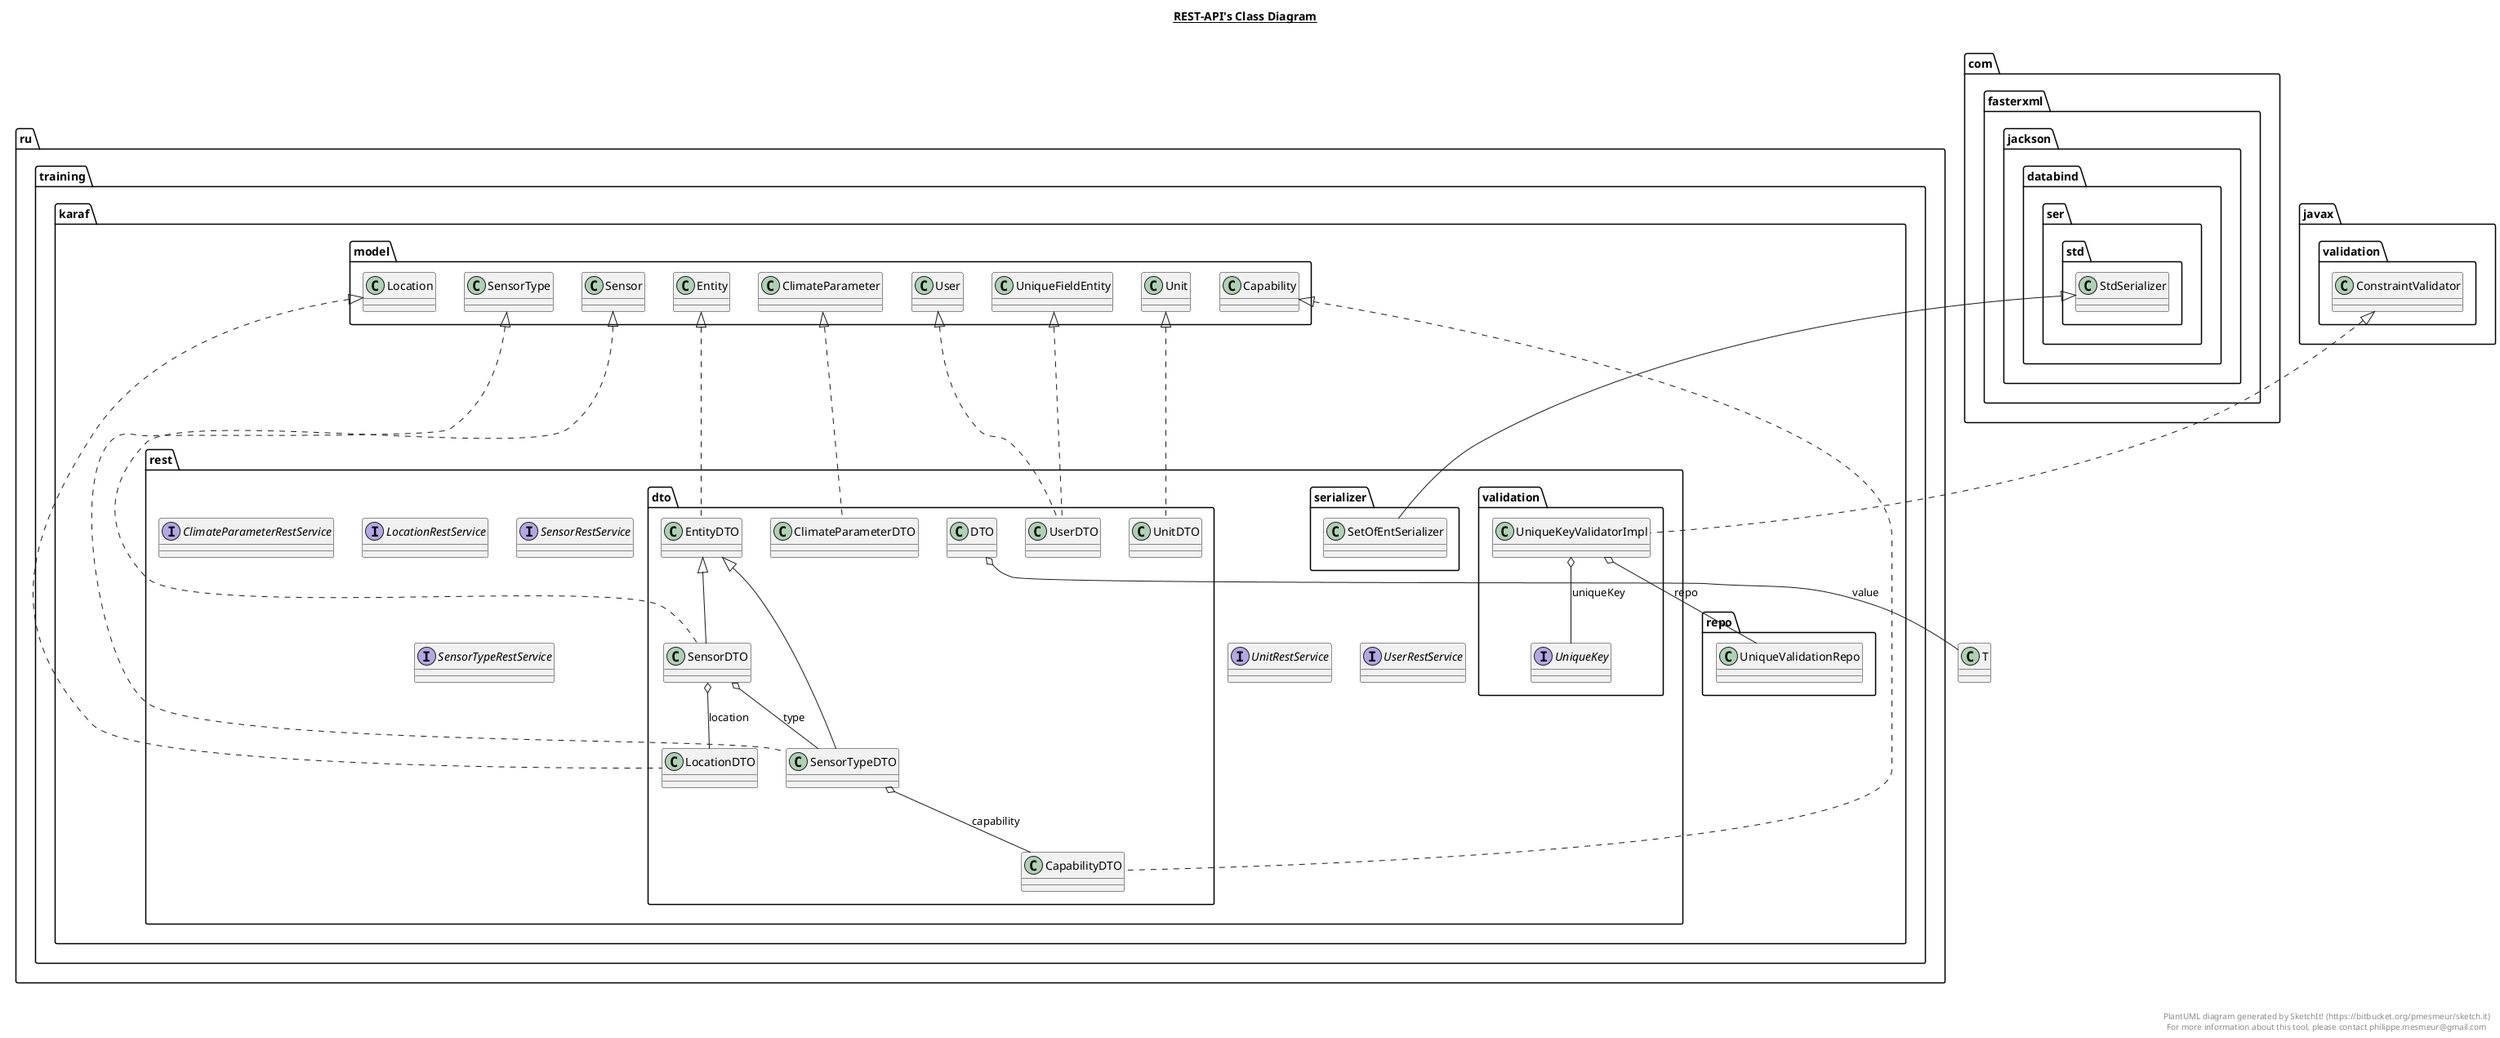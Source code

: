 @startuml

title __REST-API's Class Diagram__\n

  namespace ru.training.karaf.rest {
    interface ru.training.karaf.rest.ClimateParameterRestService {
    }

    interface ru.training.karaf.rest.LocationRestService {
    }

    interface ru.training.karaf.rest.SensorRestService {
    }

    interface ru.training.karaf.rest.SensorTypeRestService {
    }

    interface ru.training.karaf.rest.UnitRestService {
    }

    interface ru.training.karaf.rest.UserRestService {
    }

    namespace dto {
      class ru.training.karaf.rest.dto.CapabilityDTO {
      }

      class ru.training.karaf.rest.dto.ClimateParameterDTO {
      }

      class ru.training.karaf.rest.dto.DTO {
      }

      class ru.training.karaf.rest.dto.EntityDTO {
      }

      class ru.training.karaf.rest.dto.LocationDTO {
      }

      class ru.training.karaf.rest.dto.SensorDTO {
      }

      class ru.training.karaf.rest.dto.SensorTypeDTO {
      }

      class ru.training.karaf.rest.dto.UnitDTO {
      }

      class ru.training.karaf.rest.dto.UserDTO {
      }
    }
  }


  namespace ru.training.karaf.rest {
    namespace serializer {
      class ru.training.karaf.rest.serializer.SetOfEntSerializer {
      }
    }
  }


  namespace ru.training.karaf.rest {
    namespace validation {
      interface ru.training.karaf.rest.validation.UniqueKey {
      }

      class ru.training.karaf.rest.validation.UniqueKeyValidatorImpl {
      }
    }
  }


  ru.training.karaf.rest.dto.CapabilityDTO .up.|> ru.training.karaf.model.Capability
  ru.training.karaf.rest.dto.ClimateParameterDTO .up.|> ru.training.karaf.model.ClimateParameter
  ru.training.karaf.rest.dto.DTO o-- T : value
  ru.training.karaf.rest.dto.EntityDTO .up.|> ru.training.karaf.model.Entity
  ru.training.karaf.rest.dto.LocationDTO .up.|> ru.training.karaf.model.Location
  ru.training.karaf.rest.dto.SensorDTO .up.|> ru.training.karaf.model.Sensor
  ru.training.karaf.rest.dto.SensorDTO -up-|> ru.training.karaf.rest.dto.EntityDTO
  ru.training.karaf.rest.dto.SensorDTO o-- ru.training.karaf.rest.dto.LocationDTO : location
  ru.training.karaf.rest.dto.SensorDTO o-- ru.training.karaf.rest.dto.SensorTypeDTO : type
  ru.training.karaf.rest.dto.SensorTypeDTO .up.|> ru.training.karaf.model.SensorType
  ru.training.karaf.rest.dto.SensorTypeDTO -up-|> ru.training.karaf.rest.dto.EntityDTO
  ru.training.karaf.rest.dto.SensorTypeDTO o-- ru.training.karaf.rest.dto.CapabilityDTO : capability
  ru.training.karaf.rest.dto.UnitDTO .up.|> ru.training.karaf.model.Unit
  ru.training.karaf.rest.dto.UserDTO .up.|> ru.training.karaf.model.UniqueFieldEntity
  ru.training.karaf.rest.dto.UserDTO .up.|> ru.training.karaf.model.User
  ru.training.karaf.rest.serializer.SetOfEntSerializer -up-|> com.fasterxml.jackson.databind.ser.std.StdSerializer
  ru.training.karaf.rest.validation.UniqueKeyValidatorImpl .up.|> javax.validation.ConstraintValidator
  ru.training.karaf.rest.validation.UniqueKeyValidatorImpl o-- ru.training.karaf.repo.UniqueValidationRepo : repo
  ru.training.karaf.rest.validation.UniqueKeyValidatorImpl o-- ru.training.karaf.rest.validation.UniqueKey : uniqueKey


right footer


PlantUML diagram generated by SketchIt! (https://bitbucket.org/pmesmeur/sketch.it)
For more information about this tool, please contact philippe.mesmeur@gmail.com
endfooter

@enduml
